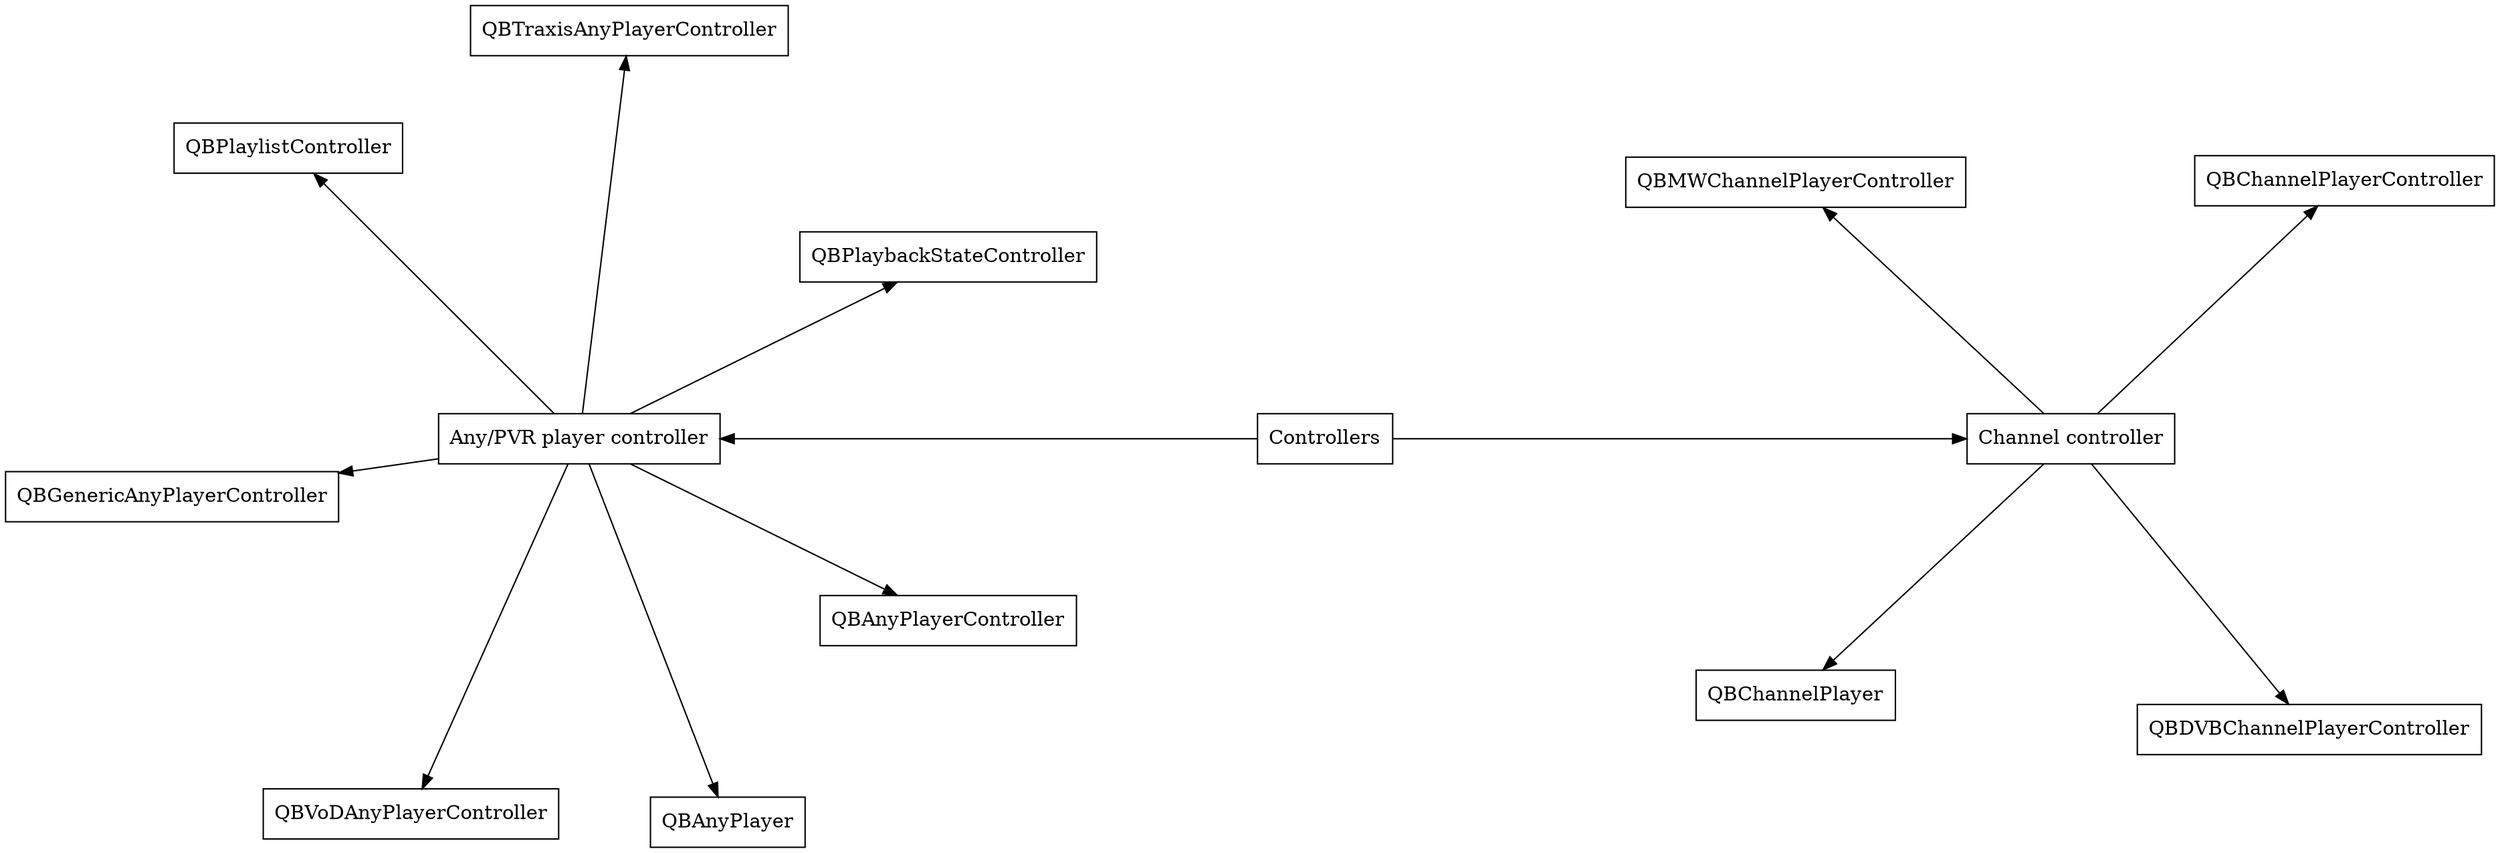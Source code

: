 digraph Controllers {
    node [URL="\N.html" shape=box]
    graph [layout="circo"]
    Controllers [label="Controllers" root=true]

    Channel [label="Channel controller"]
    AnyPlayer [label="Any/PVR player controller"]

    QBChannelPlayer
    QBDVBChannelPlayerController
    QBChannelPlayerController
    QBPlaybackStateController
    QBTraxisAnyPlayerController
    QBMWChannelPlayerController
    QBPlaylistController
    QBGenericAnyPlayerController
    QBVoDAnyPlayerController
    QBAnyPlayer
    QBAnyPlayerController


    Channel -> QBChannelPlayer
    Channel -> QBDVBChannelPlayerController
    Channel -> QBChannelPlayerController
    Channel -> QBMWChannelPlayerController

    AnyPlayer -> QBPlaybackStateController
    AnyPlayer -> QBTraxisAnyPlayerController
    AnyPlayer -> QBPlaylistController
    AnyPlayer -> QBGenericAnyPlayerController
    AnyPlayer -> QBVoDAnyPlayerController
    AnyPlayer -> QBAnyPlayer
    AnyPlayer -> QBAnyPlayerController

    Controllers -> Channel 
    Controllers -> AnyPlayer
}
